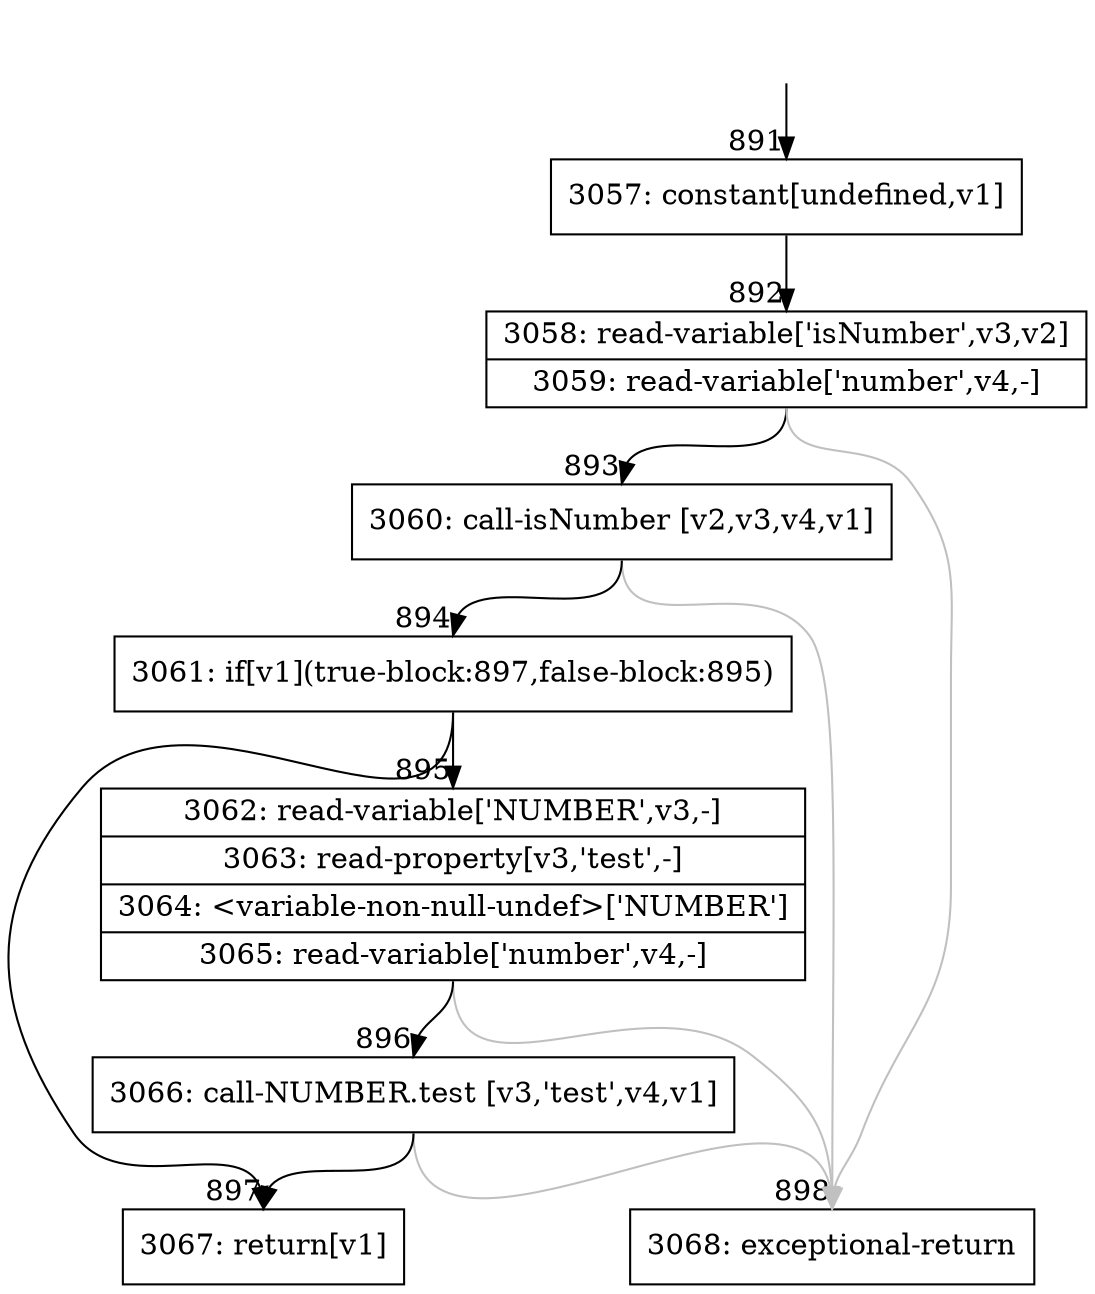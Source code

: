 digraph {
rankdir="TD"
BB_entry65[shape=none,label=""];
BB_entry65 -> BB891 [tailport=s, headport=n, headlabel="    891"]
BB891 [shape=record label="{3057: constant[undefined,v1]}" ] 
BB891 -> BB892 [tailport=s, headport=n, headlabel="      892"]
BB892 [shape=record label="{3058: read-variable['isNumber',v3,v2]|3059: read-variable['number',v4,-]}" ] 
BB892 -> BB893 [tailport=s, headport=n, headlabel="      893"]
BB892 -> BB898 [tailport=s, headport=n, color=gray, headlabel="      898"]
BB893 [shape=record label="{3060: call-isNumber [v2,v3,v4,v1]}" ] 
BB893 -> BB894 [tailport=s, headport=n, headlabel="      894"]
BB893 -> BB898 [tailport=s, headport=n, color=gray]
BB894 [shape=record label="{3061: if[v1](true-block:897,false-block:895)}" ] 
BB894 -> BB897 [tailport=s, headport=n, headlabel="      897"]
BB894 -> BB895 [tailport=s, headport=n, headlabel="      895"]
BB895 [shape=record label="{3062: read-variable['NUMBER',v3,-]|3063: read-property[v3,'test',-]|3064: \<variable-non-null-undef\>['NUMBER']|3065: read-variable['number',v4,-]}" ] 
BB895 -> BB896 [tailport=s, headport=n, headlabel="      896"]
BB895 -> BB898 [tailport=s, headport=n, color=gray]
BB896 [shape=record label="{3066: call-NUMBER.test [v3,'test',v4,v1]}" ] 
BB896 -> BB897 [tailport=s, headport=n]
BB896 -> BB898 [tailport=s, headport=n, color=gray]
BB897 [shape=record label="{3067: return[v1]}" ] 
BB898 [shape=record label="{3068: exceptional-return}" ] 
//#$~ 1019
}
